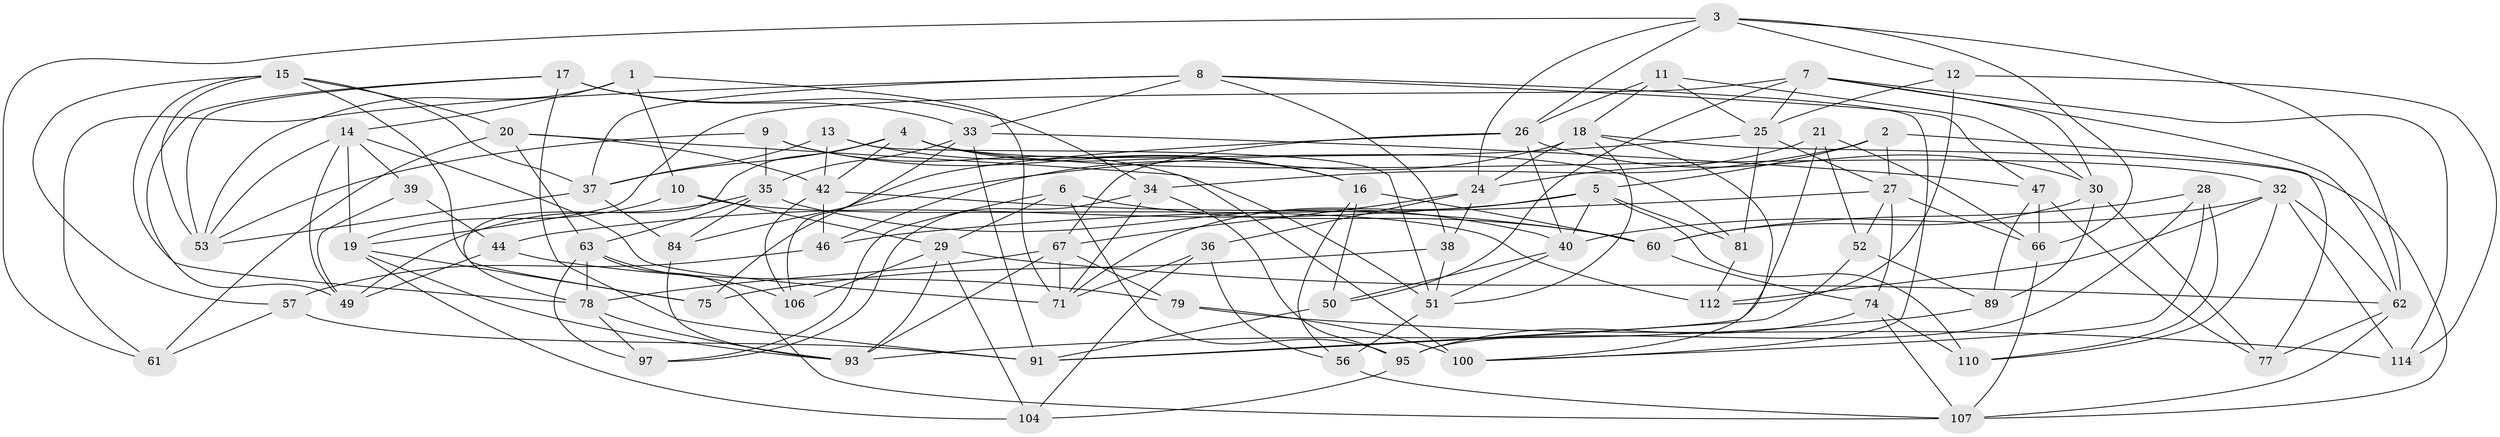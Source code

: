 // Generated by graph-tools (version 1.1) at 2025/24/03/03/25 07:24:22]
// undirected, 74 vertices, 185 edges
graph export_dot {
graph [start="1"]
  node [color=gray90,style=filled];
  1;
  2;
  3 [super="+59"];
  4 [super="+58"];
  5 [super="+22"];
  6;
  7 [super="+68"];
  8 [super="+64"];
  9;
  10;
  11;
  12;
  13;
  14 [super="+69"];
  15 [super="+43"];
  16 [super="+65"];
  17 [super="+116"];
  18 [super="+96"];
  19 [super="+73"];
  20 [super="+23"];
  21;
  24 [super="+54"];
  25 [super="+31"];
  26 [super="+45"];
  27 [super="+87"];
  28;
  29 [super="+86"];
  30 [super="+55"];
  32 [super="+102"];
  33 [super="+48"];
  34 [super="+70"];
  35 [super="+83"];
  36;
  37 [super="+41"];
  38;
  39;
  40 [super="+76"];
  42 [super="+90"];
  44;
  46;
  47 [super="+92"];
  49 [super="+80"];
  50;
  51 [super="+109"];
  52;
  53 [super="+72"];
  56;
  57;
  60 [super="+82"];
  61;
  62 [super="+98"];
  63 [super="+113"];
  66 [super="+105"];
  67 [super="+85"];
  71 [super="+101"];
  74 [super="+88"];
  75;
  77;
  78 [super="+103"];
  79;
  81;
  84;
  89;
  91 [super="+115"];
  93 [super="+94"];
  95 [super="+99"];
  97;
  100 [super="+111"];
  104;
  106;
  107 [super="+108"];
  110;
  112;
  114;
  1 -- 53;
  1 -- 10;
  1 -- 71;
  1 -- 14;
  2 -- 77;
  2 -- 34;
  2 -- 5;
  2 -- 27;
  3 -- 62;
  3 -- 26;
  3 -- 61;
  3 -- 66;
  3 -- 12;
  3 -- 24;
  4 -- 42;
  4 -- 78;
  4 -- 16;
  4 -- 81;
  4 -- 37;
  4 -- 32;
  5 -- 110;
  5 -- 44;
  5 -- 81;
  5 -- 40;
  5 -- 71;
  6 -- 60;
  6 -- 97;
  6 -- 29;
  6 -- 95;
  7 -- 50;
  7 -- 19;
  7 -- 62;
  7 -- 25;
  7 -- 114;
  7 -- 30;
  8 -- 100;
  8 -- 38;
  8 -- 33;
  8 -- 37;
  8 -- 61;
  8 -- 47;
  9 -- 16;
  9 -- 53;
  9 -- 51;
  9 -- 35;
  10 -- 112;
  10 -- 19;
  10 -- 29;
  11 -- 25;
  11 -- 18;
  11 -- 30;
  11 -- 26;
  12 -- 112;
  12 -- 114;
  12 -- 25;
  13 -- 51;
  13 -- 16;
  13 -- 42;
  13 -- 37;
  14 -- 39;
  14 -- 53;
  14 -- 49;
  14 -- 19;
  14 -- 71;
  15 -- 75;
  15 -- 78;
  15 -- 20;
  15 -- 57;
  15 -- 53;
  15 -- 37;
  16 -- 56;
  16 -- 50;
  16 -- 60;
  17 -- 91;
  17 -- 53;
  17 -- 34 [weight=2];
  17 -- 49;
  17 -- 33;
  18 -- 100;
  18 -- 51;
  18 -- 24;
  18 -- 46;
  18 -- 107;
  19 -- 104;
  19 -- 75;
  19 -- 93;
  20 -- 100 [weight=2];
  20 -- 61;
  20 -- 63;
  20 -- 42;
  21 -- 52;
  21 -- 91;
  21 -- 24;
  21 -- 66;
  24 -- 36;
  24 -- 67;
  24 -- 38;
  25 -- 84;
  25 -- 81;
  25 -- 27;
  26 -- 40;
  26 -- 30;
  26 -- 67;
  26 -- 75;
  27 -- 52;
  27 -- 66;
  27 -- 74;
  27 -- 46;
  28 -- 60;
  28 -- 110;
  28 -- 100;
  28 -- 95;
  29 -- 62;
  29 -- 93;
  29 -- 106;
  29 -- 104;
  30 -- 89;
  30 -- 77;
  30 -- 60;
  32 -- 110;
  32 -- 114;
  32 -- 40;
  32 -- 112;
  32 -- 62;
  33 -- 91;
  33 -- 106;
  33 -- 47;
  33 -- 35;
  34 -- 97;
  34 -- 95;
  34 -- 71;
  35 -- 40;
  35 -- 63;
  35 -- 84;
  35 -- 49;
  36 -- 56;
  36 -- 104;
  36 -- 71;
  37 -- 84;
  37 -- 53;
  38 -- 75;
  38 -- 51;
  39 -- 49 [weight=2];
  39 -- 44;
  40 -- 51;
  40 -- 50;
  42 -- 106;
  42 -- 60;
  42 -- 46;
  44 -- 79;
  44 -- 49;
  46 -- 57;
  47 -- 89;
  47 -- 66 [weight=2];
  47 -- 77;
  50 -- 91;
  51 -- 56;
  52 -- 89;
  52 -- 91;
  56 -- 107;
  57 -- 61;
  57 -- 91;
  60 -- 74;
  62 -- 107;
  62 -- 77;
  63 -- 107;
  63 -- 78;
  63 -- 97;
  63 -- 106;
  66 -- 107;
  67 -- 78;
  67 -- 93;
  67 -- 71;
  67 -- 79;
  74 -- 95 [weight=2];
  74 -- 110;
  74 -- 107;
  78 -- 97;
  78 -- 93;
  79 -- 100;
  79 -- 114;
  81 -- 112;
  84 -- 93;
  89 -- 93;
  95 -- 104;
}
